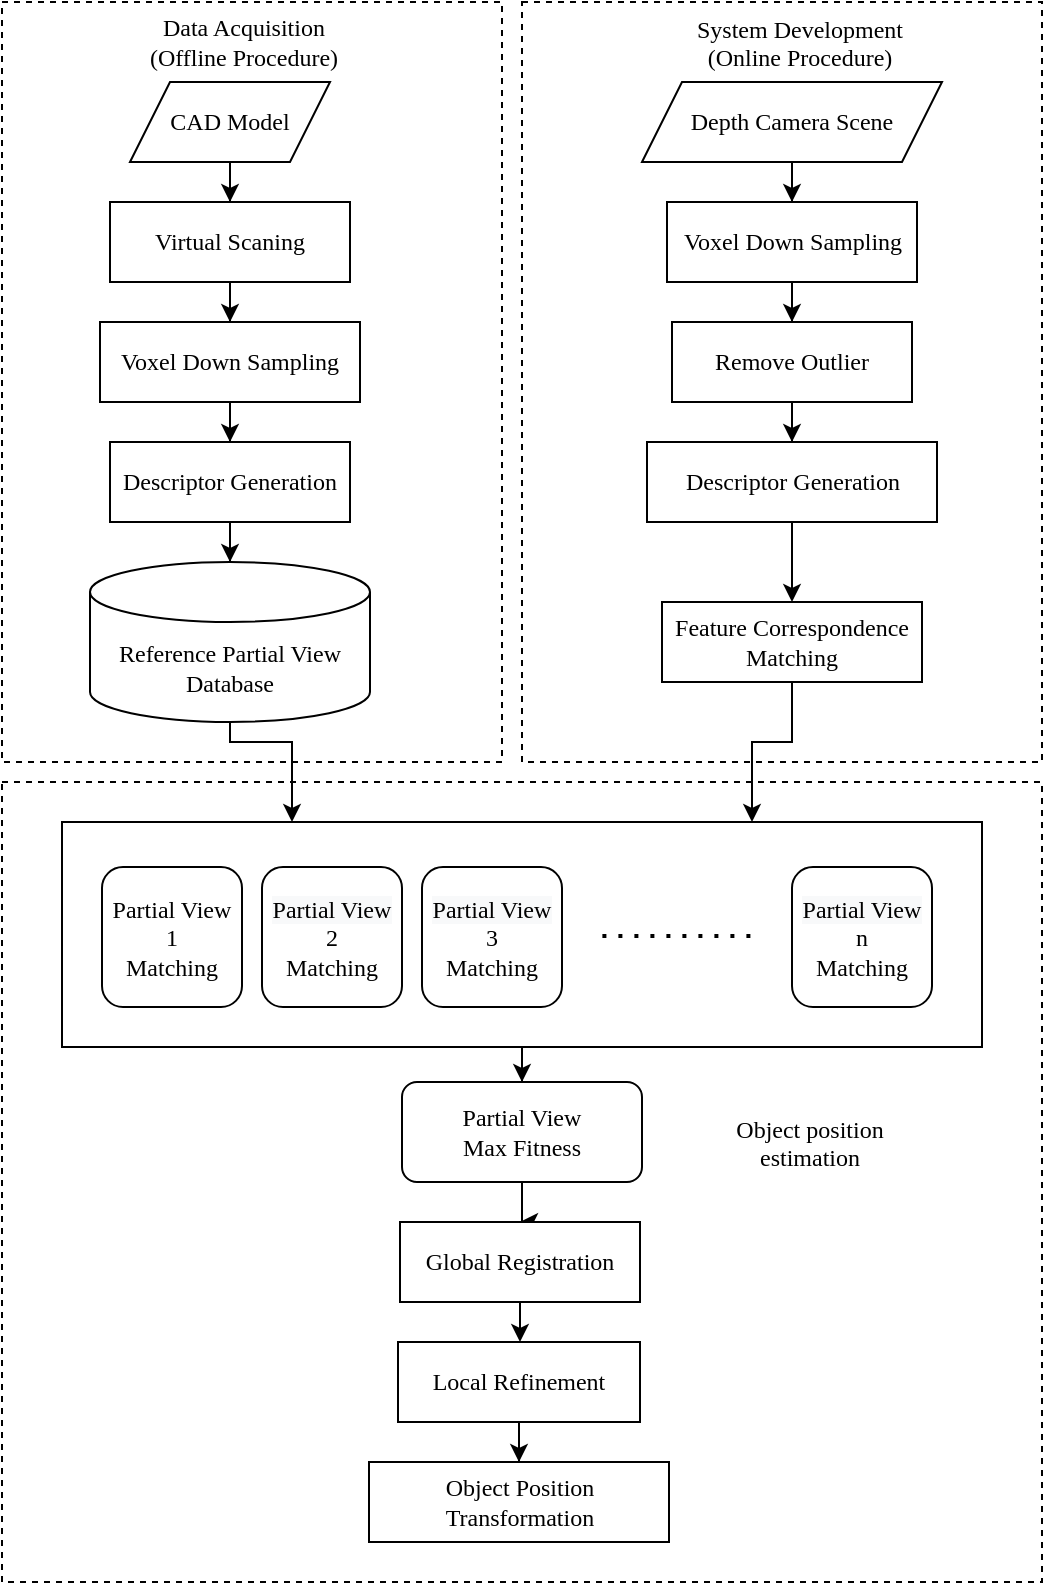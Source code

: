 <mxfile version="14.4.4" type="device"><diagram id="qaTWJbAuFtzsBotTe49L" name="Page-1"><mxGraphModel dx="1221" dy="682" grid="1" gridSize="10" guides="1" tooltips="1" connect="1" arrows="1" fold="1" page="1" pageScale="1" pageWidth="827" pageHeight="1169" math="0" shadow="0"><root><mxCell id="0"/><mxCell id="1" parent="0"/><mxCell id="Vq0ESFOIrwVNHlD4_7E6-60" value="" style="rounded=0;whiteSpace=wrap;html=1;fontFamily=Times New Roman;fontSize=12;align=center;fillColor=none;dashed=1;" vertex="1" parent="1"><mxGeometry x="160" y="80" width="250" height="380" as="geometry"/></mxCell><mxCell id="Vq0ESFOIrwVNHlD4_7E6-61" value="" style="rounded=0;whiteSpace=wrap;html=1;fontFamily=Times New Roman;fontSize=12;align=center;fillColor=none;dashed=1;" vertex="1" parent="1"><mxGeometry x="420" y="80" width="260" height="380" as="geometry"/></mxCell><mxCell id="Vq0ESFOIrwVNHlD4_7E6-62" value="" style="rounded=0;whiteSpace=wrap;html=1;fontFamily=Times New Roman;fontSize=12;align=center;fillColor=none;dashed=1;" vertex="1" parent="1"><mxGeometry x="160" y="470" width="520" height="400" as="geometry"/></mxCell><mxCell id="Vq0ESFOIrwVNHlD4_7E6-1" value="Data Acquisition&#10;(Offline Procedure)" style="text;fontSize=12;align=center;whiteSpace=wrap;verticalAlign=middle;fontFamily=Times New Roman;" vertex="1" parent="1"><mxGeometry x="218" y="80" width="126" height="40" as="geometry"/></mxCell><mxCell id="Vq0ESFOIrwVNHlD4_7E6-41" style="edgeStyle=orthogonalEdgeStyle;rounded=0;orthogonalLoop=1;jettySize=auto;html=1;entryX=0.5;entryY=0;entryDx=0;entryDy=0;fontFamily=Times New Roman;fontSize=12;" edge="1" parent="1" source="Vq0ESFOIrwVNHlD4_7E6-3" target="Vq0ESFOIrwVNHlD4_7E6-5"><mxGeometry relative="1" as="geometry"/></mxCell><mxCell id="Vq0ESFOIrwVNHlD4_7E6-3" value="CAD Model" style="shape=parallelogram;perimeter=parallelogramPerimeter;whiteSpace=wrap;html=1;fixedSize=1;fontSize=12;align=center;fontFamily=Times New Roman;" vertex="1" parent="1"><mxGeometry x="224" y="120" width="100" height="40" as="geometry"/></mxCell><mxCell id="Vq0ESFOIrwVNHlD4_7E6-42" style="edgeStyle=orthogonalEdgeStyle;rounded=0;orthogonalLoop=1;jettySize=auto;html=1;entryX=0.5;entryY=0;entryDx=0;entryDy=0;fontFamily=Times New Roman;fontSize=12;" edge="1" parent="1" source="Vq0ESFOIrwVNHlD4_7E6-5" target="Vq0ESFOIrwVNHlD4_7E6-6"><mxGeometry relative="1" as="geometry"/></mxCell><mxCell id="Vq0ESFOIrwVNHlD4_7E6-5" value="Virtual Scaning" style="rounded=0;whiteSpace=wrap;html=1;fontSize=12;align=center;fontFamily=Times New Roman;" vertex="1" parent="1"><mxGeometry x="214" y="180" width="120" height="40" as="geometry"/></mxCell><mxCell id="Vq0ESFOIrwVNHlD4_7E6-43" value="" style="edgeStyle=orthogonalEdgeStyle;rounded=0;orthogonalLoop=1;jettySize=auto;html=1;fontFamily=Times New Roman;fontSize=12;entryX=0.5;entryY=0;entryDx=0;entryDy=0;" edge="1" parent="1" source="Vq0ESFOIrwVNHlD4_7E6-6" target="Vq0ESFOIrwVNHlD4_7E6-7"><mxGeometry relative="1" as="geometry"/></mxCell><mxCell id="Vq0ESFOIrwVNHlD4_7E6-6" value="Voxel Down Sampling" style="rounded=0;whiteSpace=wrap;html=1;fontSize=12;align=center;fontFamily=Times New Roman;" vertex="1" parent="1"><mxGeometry x="209" y="240" width="130" height="40" as="geometry"/></mxCell><mxCell id="Vq0ESFOIrwVNHlD4_7E6-44" style="edgeStyle=orthogonalEdgeStyle;rounded=0;orthogonalLoop=1;jettySize=auto;html=1;entryX=0.5;entryY=0;entryDx=0;entryDy=0;entryPerimeter=0;fontFamily=Times New Roman;fontSize=12;" edge="1" parent="1" source="Vq0ESFOIrwVNHlD4_7E6-7" target="Vq0ESFOIrwVNHlD4_7E6-10"><mxGeometry relative="1" as="geometry"/></mxCell><mxCell id="Vq0ESFOIrwVNHlD4_7E6-7" value="Descriptor Generation" style="rounded=0;whiteSpace=wrap;html=1;fontSize=12;align=center;fontFamily=Times New Roman;" vertex="1" parent="1"><mxGeometry x="214" y="300" width="120" height="40" as="geometry"/></mxCell><mxCell id="Vq0ESFOIrwVNHlD4_7E6-50" style="edgeStyle=orthogonalEdgeStyle;rounded=0;orthogonalLoop=1;jettySize=auto;html=1;entryX=0.25;entryY=0;entryDx=0;entryDy=0;fontFamily=Times New Roman;fontSize=12;exitX=0.5;exitY=1;exitDx=0;exitDy=0;exitPerimeter=0;" edge="1" parent="1" source="Vq0ESFOIrwVNHlD4_7E6-10" target="Vq0ESFOIrwVNHlD4_7E6-17"><mxGeometry relative="1" as="geometry"><Array as="points"><mxPoint x="274" y="450"/><mxPoint x="305" y="450"/></Array></mxGeometry></mxCell><mxCell id="Vq0ESFOIrwVNHlD4_7E6-10" value="Reference Partial View&lt;br style=&quot;font-size: 12px;&quot;&gt;Database" style="shape=cylinder3;whiteSpace=wrap;html=1;boundedLbl=1;backgroundOutline=1;size=15;fontSize=12;align=center;fontFamily=Times New Roman;" vertex="1" parent="1"><mxGeometry x="204" y="360" width="140" height="80" as="geometry"/></mxCell><mxCell id="Vq0ESFOIrwVNHlD4_7E6-11" value="System Development&#10;(Online Procedure)" style="text;whiteSpace=wrap;fontSize=12;fontFamily=Times New Roman;align=center;" vertex="1" parent="1"><mxGeometry x="495" y="80" width="127.5" height="40" as="geometry"/></mxCell><mxCell id="Vq0ESFOIrwVNHlD4_7E6-46" style="edgeStyle=orthogonalEdgeStyle;rounded=0;orthogonalLoop=1;jettySize=auto;html=1;entryX=0.5;entryY=0;entryDx=0;entryDy=0;fontFamily=Times New Roman;fontSize=12;" edge="1" parent="1" source="Vq0ESFOIrwVNHlD4_7E6-12" target="Vq0ESFOIrwVNHlD4_7E6-13"><mxGeometry relative="1" as="geometry"/></mxCell><mxCell id="Vq0ESFOIrwVNHlD4_7E6-12" value="Depth Camera Scene" style="shape=parallelogram;perimeter=parallelogramPerimeter;whiteSpace=wrap;html=1;fixedSize=1;fontSize=12;align=center;fontFamily=Times New Roman;" vertex="1" parent="1"><mxGeometry x="480" y="120" width="150" height="40" as="geometry"/></mxCell><mxCell id="Vq0ESFOIrwVNHlD4_7E6-47" style="edgeStyle=orthogonalEdgeStyle;rounded=0;orthogonalLoop=1;jettySize=auto;html=1;entryX=0.5;entryY=0;entryDx=0;entryDy=0;fontFamily=Times New Roman;fontSize=12;" edge="1" parent="1" source="Vq0ESFOIrwVNHlD4_7E6-13" target="Vq0ESFOIrwVNHlD4_7E6-14"><mxGeometry relative="1" as="geometry"/></mxCell><mxCell id="Vq0ESFOIrwVNHlD4_7E6-13" value="Voxel Down Sampling" style="rounded=0;whiteSpace=wrap;html=1;fontSize=12;align=center;fontFamily=Times New Roman;" vertex="1" parent="1"><mxGeometry x="492.5" y="180" width="125" height="40" as="geometry"/></mxCell><mxCell id="Vq0ESFOIrwVNHlD4_7E6-48" style="edgeStyle=orthogonalEdgeStyle;rounded=0;orthogonalLoop=1;jettySize=auto;html=1;entryX=0.5;entryY=0;entryDx=0;entryDy=0;fontFamily=Times New Roman;fontSize=12;" edge="1" parent="1" source="Vq0ESFOIrwVNHlD4_7E6-14" target="Vq0ESFOIrwVNHlD4_7E6-15"><mxGeometry relative="1" as="geometry"/></mxCell><mxCell id="Vq0ESFOIrwVNHlD4_7E6-14" value="Remove Outlier" style="rounded=0;whiteSpace=wrap;html=1;fontSize=12;align=center;fontFamily=Times New Roman;" vertex="1" parent="1"><mxGeometry x="495" y="240" width="120" height="40" as="geometry"/></mxCell><mxCell id="Vq0ESFOIrwVNHlD4_7E6-49" style="edgeStyle=orthogonalEdgeStyle;rounded=0;orthogonalLoop=1;jettySize=auto;html=1;entryX=0.5;entryY=0;entryDx=0;entryDy=0;fontFamily=Times New Roman;fontSize=12;" edge="1" parent="1" source="Vq0ESFOIrwVNHlD4_7E6-15" target="Vq0ESFOIrwVNHlD4_7E6-16"><mxGeometry relative="1" as="geometry"/></mxCell><mxCell id="Vq0ESFOIrwVNHlD4_7E6-15" value="Descriptor Generation" style="rounded=0;whiteSpace=wrap;html=1;fontSize=12;align=center;fontFamily=Times New Roman;" vertex="1" parent="1"><mxGeometry x="482.5" y="300" width="145" height="40" as="geometry"/></mxCell><mxCell id="Vq0ESFOIrwVNHlD4_7E6-63" style="edgeStyle=orthogonalEdgeStyle;rounded=0;orthogonalLoop=1;jettySize=auto;html=1;exitX=0.5;exitY=1;exitDx=0;exitDy=0;entryX=0.75;entryY=0;entryDx=0;entryDy=0;fontFamily=Times New Roman;fontSize=12;" edge="1" parent="1" source="Vq0ESFOIrwVNHlD4_7E6-16" target="Vq0ESFOIrwVNHlD4_7E6-17"><mxGeometry relative="1" as="geometry"><Array as="points"><mxPoint x="555" y="450"/><mxPoint x="535" y="450"/></Array></mxGeometry></mxCell><mxCell id="Vq0ESFOIrwVNHlD4_7E6-16" value="Feature Correspondence&lt;br style=&quot;font-size: 12px;&quot;&gt;Matching" style="rounded=0;whiteSpace=wrap;html=1;fontSize=12;align=center;fontFamily=Times New Roman;" vertex="1" parent="1"><mxGeometry x="490" y="380" width="130" height="40" as="geometry"/></mxCell><mxCell id="Vq0ESFOIrwVNHlD4_7E6-54" style="edgeStyle=orthogonalEdgeStyle;rounded=0;orthogonalLoop=1;jettySize=auto;html=1;entryX=0.5;entryY=0;entryDx=0;entryDy=0;fontFamily=Times New Roman;fontSize=12;" edge="1" parent="1" source="Vq0ESFOIrwVNHlD4_7E6-17" target="Vq0ESFOIrwVNHlD4_7E6-29"><mxGeometry relative="1" as="geometry"/></mxCell><mxCell id="Vq0ESFOIrwVNHlD4_7E6-17" value="" style="rounded=0;whiteSpace=wrap;html=1;fontSize=12;align=center;fontFamily=Times New Roman;" vertex="1" parent="1"><mxGeometry x="190" y="490" width="460" height="112.5" as="geometry"/></mxCell><mxCell id="Vq0ESFOIrwVNHlD4_7E6-18" value="Partial View&lt;br style=&quot;font-size: 12px&quot;&gt;1&lt;br&gt;Matching" style="rounded=1;whiteSpace=wrap;html=1;fontSize=12;align=center;fontFamily=Times New Roman;" vertex="1" parent="1"><mxGeometry x="210" y="512.5" width="70" height="70" as="geometry"/></mxCell><mxCell id="Vq0ESFOIrwVNHlD4_7E6-19" value="&lt;span style=&quot;color: rgb(0 , 0 , 0) ; font-size: 12px ; font-style: normal ; font-weight: 400 ; letter-spacing: normal ; text-align: center ; text-indent: 0px ; text-transform: none ; word-spacing: 0px ; background-color: rgb(248 , 249 , 250) ; display: inline ; float: none&quot;&gt;Partial View&lt;/span&gt;&lt;br style=&quot;font-size: 12px&quot;&gt;3&lt;br&gt;Matching" style="rounded=1;whiteSpace=wrap;html=1;fontSize=12;align=center;fontFamily=Times New Roman;" vertex="1" parent="1"><mxGeometry x="370" y="512.5" width="70" height="70" as="geometry"/></mxCell><mxCell id="Vq0ESFOIrwVNHlD4_7E6-20" value="&lt;span style=&quot;color: rgb(0 , 0 , 0) ; font-size: 12px ; font-style: normal ; font-weight: 400 ; letter-spacing: normal ; text-align: center ; text-indent: 0px ; text-transform: none ; word-spacing: 0px ; background-color: rgb(248 , 249 , 250) ; display: inline ; float: none&quot;&gt;Partial View&lt;br style=&quot;font-size: 12px&quot;&gt;&lt;/span&gt;2&lt;br&gt;Matching" style="rounded=1;whiteSpace=wrap;html=1;fontSize=12;align=center;verticalAlign=middle;fontFamily=Times New Roman;" vertex="1" parent="1"><mxGeometry x="290" y="512.5" width="70" height="70" as="geometry"/></mxCell><mxCell id="Vq0ESFOIrwVNHlD4_7E6-21" value="&lt;span style=&quot;color: rgb(0 , 0 , 0) ; font-size: 12px ; font-style: normal ; font-weight: 400 ; letter-spacing: normal ; text-align: center ; text-indent: 0px ; text-transform: none ; word-spacing: 0px ; background-color: rgb(248 , 249 , 250) ; display: inline ; float: none&quot;&gt;Partial View&lt;br style=&quot;font-size: 12px&quot;&gt;&lt;/span&gt;n&lt;br&gt;Matching" style="rounded=1;whiteSpace=wrap;html=1;fontSize=12;align=center;fontFamily=Times New Roman;" vertex="1" parent="1"><mxGeometry x="555" y="512.5" width="70" height="70" as="geometry"/></mxCell><mxCell id="Vq0ESFOIrwVNHlD4_7E6-27" value="" style="endArrow=none;dashed=1;html=1;dashPattern=1 3;strokeWidth=2;fontSize=12;entryX=0.783;entryY=0.75;entryDx=0;entryDy=0;entryPerimeter=0;fontFamily=Times New Roman;" edge="1" parent="1"><mxGeometry width="50" height="50" relative="1" as="geometry"><mxPoint x="460.2" y="547" as="sourcePoint"/><mxPoint x="540" y="547" as="targetPoint"/></mxGeometry></mxCell><mxCell id="Vq0ESFOIrwVNHlD4_7E6-55" style="edgeStyle=orthogonalEdgeStyle;rounded=0;orthogonalLoop=1;jettySize=auto;html=1;entryX=0.5;entryY=0;entryDx=0;entryDy=0;fontFamily=Times New Roman;fontSize=12;" edge="1" parent="1" source="Vq0ESFOIrwVNHlD4_7E6-29" target="Vq0ESFOIrwVNHlD4_7E6-30"><mxGeometry relative="1" as="geometry"/></mxCell><mxCell id="Vq0ESFOIrwVNHlD4_7E6-29" value="Partial View&lt;br style=&quot;font-size: 12px;&quot;&gt;Max Fitness" style="rounded=1;whiteSpace=wrap;html=1;fontSize=12;align=center;fontFamily=Times New Roman;" vertex="1" parent="1"><mxGeometry x="360" y="620" width="120" height="50" as="geometry"/></mxCell><mxCell id="Vq0ESFOIrwVNHlD4_7E6-58" style="edgeStyle=orthogonalEdgeStyle;rounded=0;orthogonalLoop=1;jettySize=auto;html=1;entryX=0.5;entryY=0;entryDx=0;entryDy=0;fontFamily=Times New Roman;fontSize=12;" edge="1" parent="1" source="Vq0ESFOIrwVNHlD4_7E6-30" target="Vq0ESFOIrwVNHlD4_7E6-31"><mxGeometry relative="1" as="geometry"/></mxCell><mxCell id="Vq0ESFOIrwVNHlD4_7E6-30" value="Global Registration" style="rounded=0;whiteSpace=wrap;html=1;fontSize=12;align=center;fontFamily=Times New Roman;" vertex="1" parent="1"><mxGeometry x="359" y="690" width="120" height="40" as="geometry"/></mxCell><mxCell id="Vq0ESFOIrwVNHlD4_7E6-59" style="edgeStyle=orthogonalEdgeStyle;rounded=0;orthogonalLoop=1;jettySize=auto;html=1;entryX=0.5;entryY=0;entryDx=0;entryDy=0;fontFamily=Times New Roman;fontSize=12;" edge="1" parent="1" source="Vq0ESFOIrwVNHlD4_7E6-31" target="Vq0ESFOIrwVNHlD4_7E6-32"><mxGeometry relative="1" as="geometry"/></mxCell><mxCell id="Vq0ESFOIrwVNHlD4_7E6-31" value="Local Refinement" style="rounded=0;whiteSpace=wrap;html=1;fontSize=12;align=center;fontFamily=Times New Roman;" vertex="1" parent="1"><mxGeometry x="358" y="750" width="121" height="40" as="geometry"/></mxCell><mxCell id="Vq0ESFOIrwVNHlD4_7E6-32" value="Object Position Transformation" style="rounded=0;whiteSpace=wrap;html=1;fontSize=12;align=center;fontFamily=Times New Roman;" vertex="1" parent="1"><mxGeometry x="343.5" y="810" width="150" height="40" as="geometry"/></mxCell><mxCell id="Vq0ESFOIrwVNHlD4_7E6-33" style="edgeStyle=orthogonalEdgeStyle;rounded=0;orthogonalLoop=1;jettySize=auto;html=1;exitX=0.5;exitY=1;exitDx=0;exitDy=0;fontFamily=Times New Roman;fontSize=12;" edge="1" parent="1" source="Vq0ESFOIrwVNHlD4_7E6-7" target="Vq0ESFOIrwVNHlD4_7E6-7"><mxGeometry relative="1" as="geometry"/></mxCell><mxCell id="Vq0ESFOIrwVNHlD4_7E6-65" value="Object position estimation" style="text;whiteSpace=wrap;fontSize=12;fontFamily=Times New Roman;align=center;" vertex="1" parent="1"><mxGeometry x="500" y="630" width="127.5" height="40" as="geometry"/></mxCell></root></mxGraphModel></diagram></mxfile>